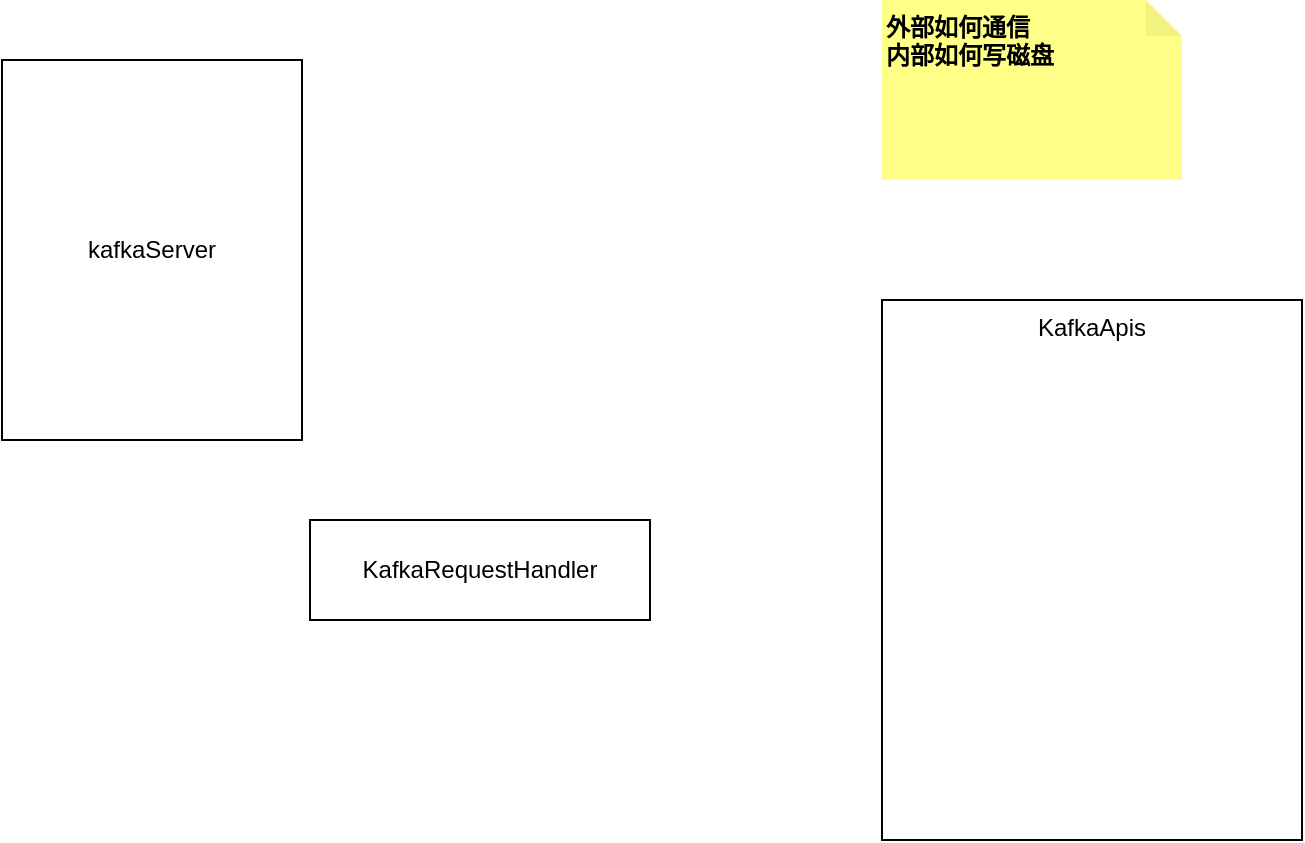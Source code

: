 <mxfile version="24.6.3" type="github" pages="2">
  <diagram name="第 1 页" id="A7dTB1FYtnh71Bejf-Xg">
    <mxGraphModel dx="794" dy="420" grid="1" gridSize="10" guides="1" tooltips="1" connect="1" arrows="1" fold="1" page="1" pageScale="1" pageWidth="827" pageHeight="1169" math="0" shadow="0">
      <root>
        <mxCell id="0" />
        <mxCell id="1" parent="0" />
        <mxCell id="oCcr87W6s0GWtc9AZ654-2" value="kafkaServer" style="rounded=0;whiteSpace=wrap;html=1;align=center;verticalAlign=middle;" vertex="1" parent="1">
          <mxGeometry x="90" y="110" width="150" height="190" as="geometry" />
        </mxCell>
        <mxCell id="oCcr87W6s0GWtc9AZ654-3" value="外部如何通信&lt;div&gt;内部如何写磁盘&lt;/div&gt;" style="shape=note;whiteSpace=wrap;html=1;backgroundOutline=1;darkOpacity=0.05;fillColor=#ffff88;strokeColor=none;horizontal=1;align=left;verticalAlign=top;size=18;fontStyle=1" vertex="1" parent="1">
          <mxGeometry x="530" y="80" width="150" height="90" as="geometry" />
        </mxCell>
        <mxCell id="oCcr87W6s0GWtc9AZ654-4" value="KafkaRequestHandler" style="rounded=0;whiteSpace=wrap;html=1;align=center;verticalAlign=middle;" vertex="1" parent="1">
          <mxGeometry x="244" y="340" width="170" height="50" as="geometry" />
        </mxCell>
        <mxCell id="oCcr87W6s0GWtc9AZ654-5" value="KafkaApis" style="rounded=0;whiteSpace=wrap;html=1;align=center;verticalAlign=top;" vertex="1" parent="1">
          <mxGeometry x="530" y="230" width="210" height="270" as="geometry" />
        </mxCell>
      </root>
    </mxGraphModel>
  </diagram>
  <diagram id="t9Xj6aAGx6GQA6y0v6Kh" name="第 2 页">
    <mxGraphModel dx="794" dy="420" grid="1" gridSize="10" guides="1" tooltips="1" connect="1" arrows="1" fold="1" page="1" pageScale="1" pageWidth="827" pageHeight="1169" math="0" shadow="0">
      <root>
        <mxCell id="0" />
        <mxCell id="1" parent="0" />
      </root>
    </mxGraphModel>
  </diagram>
</mxfile>
